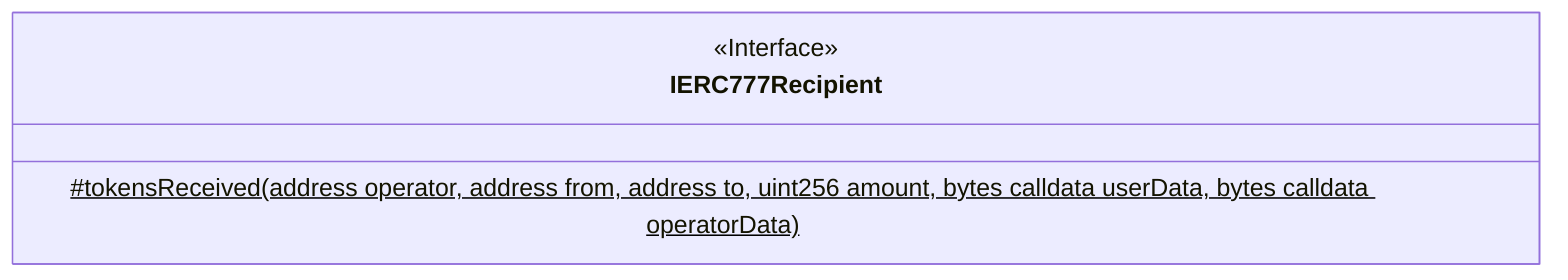 classDiagram
  %% 549:715:0
  class IERC777Recipient {
    <<Interface>>
    #tokensReceived(address operator, address from, address to, uint256 amount, bytes calldata userData, bytes calldata operatorData)$
  }